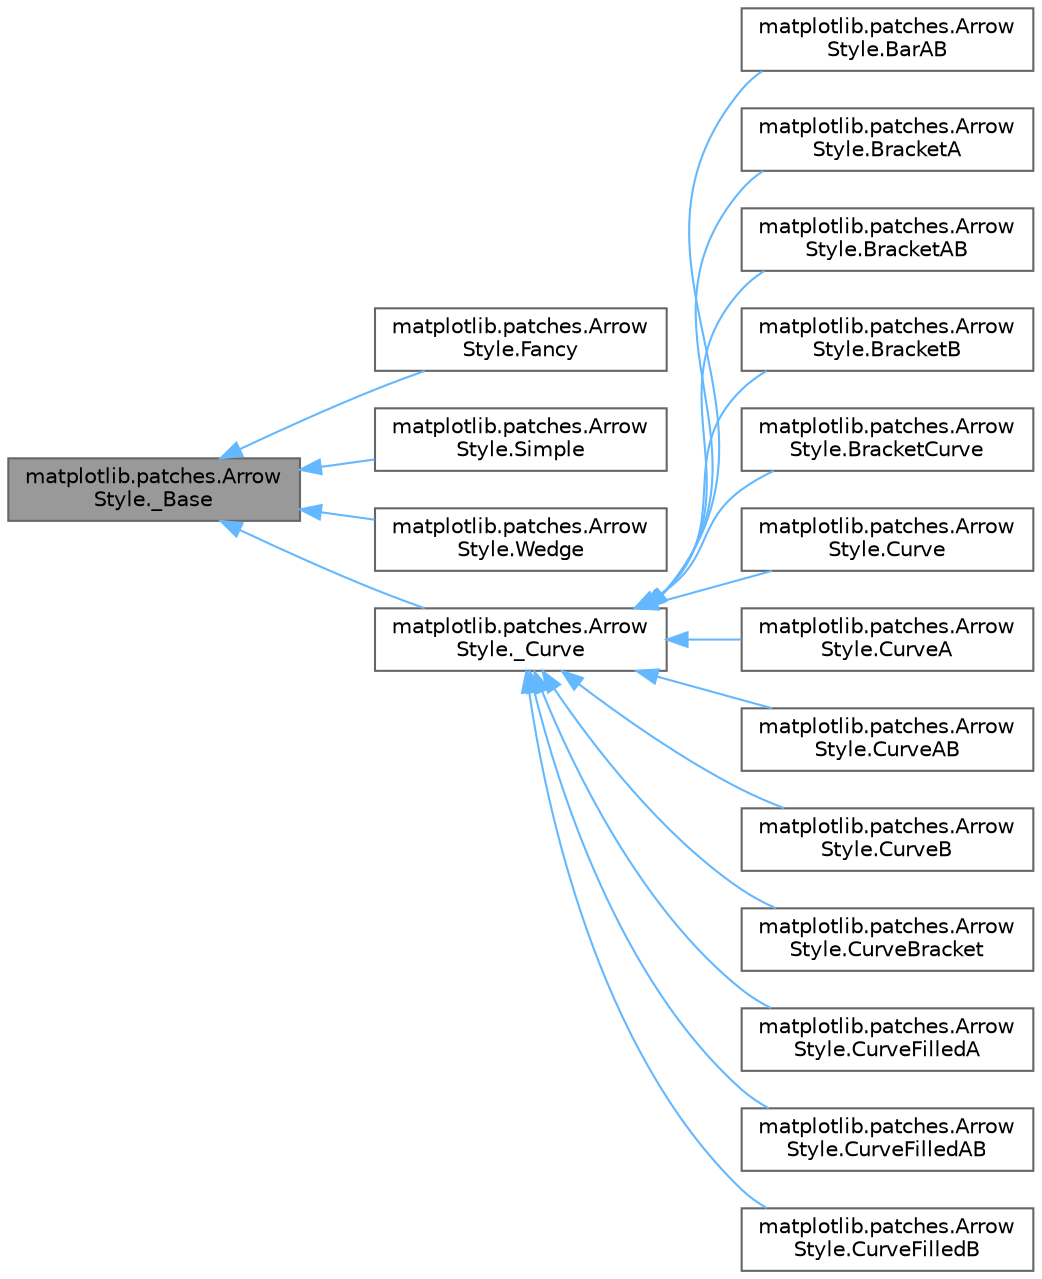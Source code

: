 digraph "matplotlib.patches.ArrowStyle._Base"
{
 // LATEX_PDF_SIZE
  bgcolor="transparent";
  edge [fontname=Helvetica,fontsize=10,labelfontname=Helvetica,labelfontsize=10];
  node [fontname=Helvetica,fontsize=10,shape=box,height=0.2,width=0.4];
  rankdir="LR";
  Node1 [id="Node000001",label="matplotlib.patches.Arrow\lStyle._Base",height=0.2,width=0.4,color="gray40", fillcolor="grey60", style="filled", fontcolor="black",tooltip=" "];
  Node1 -> Node2 [id="edge1_Node000001_Node000002",dir="back",color="steelblue1",style="solid",tooltip=" "];
  Node2 [id="Node000002",label="matplotlib.patches.Arrow\lStyle.Fancy",height=0.2,width=0.4,color="gray40", fillcolor="white", style="filled",URL="$d6/d7a/classmatplotlib_1_1patches_1_1ArrowStyle_1_1Fancy.html",tooltip=" "];
  Node1 -> Node3 [id="edge2_Node000001_Node000003",dir="back",color="steelblue1",style="solid",tooltip=" "];
  Node3 [id="Node000003",label="matplotlib.patches.Arrow\lStyle.Simple",height=0.2,width=0.4,color="gray40", fillcolor="white", style="filled",URL="$d6/d2a/classmatplotlib_1_1patches_1_1ArrowStyle_1_1Simple.html",tooltip=" "];
  Node1 -> Node4 [id="edge3_Node000001_Node000004",dir="back",color="steelblue1",style="solid",tooltip=" "];
  Node4 [id="Node000004",label="matplotlib.patches.Arrow\lStyle.Wedge",height=0.2,width=0.4,color="gray40", fillcolor="white", style="filled",URL="$d4/d13/classmatplotlib_1_1patches_1_1ArrowStyle_1_1Wedge.html",tooltip=" "];
  Node1 -> Node5 [id="edge4_Node000001_Node000005",dir="back",color="steelblue1",style="solid",tooltip=" "];
  Node5 [id="Node000005",label="matplotlib.patches.Arrow\lStyle._Curve",height=0.2,width=0.4,color="gray40", fillcolor="white", style="filled",URL="$d2/df7/classmatplotlib_1_1patches_1_1ArrowStyle_1_1__Curve.html",tooltip=" "];
  Node5 -> Node6 [id="edge5_Node000005_Node000006",dir="back",color="steelblue1",style="solid",tooltip=" "];
  Node6 [id="Node000006",label="matplotlib.patches.Arrow\lStyle.BarAB",height=0.2,width=0.4,color="gray40", fillcolor="white", style="filled",URL="$d0/da1/classmatplotlib_1_1patches_1_1ArrowStyle_1_1BarAB.html",tooltip=" "];
  Node5 -> Node7 [id="edge6_Node000005_Node000007",dir="back",color="steelblue1",style="solid",tooltip=" "];
  Node7 [id="Node000007",label="matplotlib.patches.Arrow\lStyle.BracketA",height=0.2,width=0.4,color="gray40", fillcolor="white", style="filled",URL="$dd/d50/classmatplotlib_1_1patches_1_1ArrowStyle_1_1BracketA.html",tooltip=" "];
  Node5 -> Node8 [id="edge7_Node000005_Node000008",dir="back",color="steelblue1",style="solid",tooltip=" "];
  Node8 [id="Node000008",label="matplotlib.patches.Arrow\lStyle.BracketAB",height=0.2,width=0.4,color="gray40", fillcolor="white", style="filled",URL="$d8/d8a/classmatplotlib_1_1patches_1_1ArrowStyle_1_1BracketAB.html",tooltip=" "];
  Node5 -> Node9 [id="edge8_Node000005_Node000009",dir="back",color="steelblue1",style="solid",tooltip=" "];
  Node9 [id="Node000009",label="matplotlib.patches.Arrow\lStyle.BracketB",height=0.2,width=0.4,color="gray40", fillcolor="white", style="filled",URL="$d1/dd6/classmatplotlib_1_1patches_1_1ArrowStyle_1_1BracketB.html",tooltip=" "];
  Node5 -> Node10 [id="edge9_Node000005_Node000010",dir="back",color="steelblue1",style="solid",tooltip=" "];
  Node10 [id="Node000010",label="matplotlib.patches.Arrow\lStyle.BracketCurve",height=0.2,width=0.4,color="gray40", fillcolor="white", style="filled",URL="$d9/da1/classmatplotlib_1_1patches_1_1ArrowStyle_1_1BracketCurve.html",tooltip=" "];
  Node5 -> Node11 [id="edge10_Node000005_Node000011",dir="back",color="steelblue1",style="solid",tooltip=" "];
  Node11 [id="Node000011",label="matplotlib.patches.Arrow\lStyle.Curve",height=0.2,width=0.4,color="gray40", fillcolor="white", style="filled",URL="$d7/de8/classmatplotlib_1_1patches_1_1ArrowStyle_1_1Curve.html",tooltip=" "];
  Node5 -> Node12 [id="edge11_Node000005_Node000012",dir="back",color="steelblue1",style="solid",tooltip=" "];
  Node12 [id="Node000012",label="matplotlib.patches.Arrow\lStyle.CurveA",height=0.2,width=0.4,color="gray40", fillcolor="white", style="filled",URL="$da/d5d/classmatplotlib_1_1patches_1_1ArrowStyle_1_1CurveA.html",tooltip=" "];
  Node5 -> Node13 [id="edge12_Node000005_Node000013",dir="back",color="steelblue1",style="solid",tooltip=" "];
  Node13 [id="Node000013",label="matplotlib.patches.Arrow\lStyle.CurveAB",height=0.2,width=0.4,color="gray40", fillcolor="white", style="filled",URL="$dc/dda/classmatplotlib_1_1patches_1_1ArrowStyle_1_1CurveAB.html",tooltip=" "];
  Node5 -> Node14 [id="edge13_Node000005_Node000014",dir="back",color="steelblue1",style="solid",tooltip=" "];
  Node14 [id="Node000014",label="matplotlib.patches.Arrow\lStyle.CurveB",height=0.2,width=0.4,color="gray40", fillcolor="white", style="filled",URL="$df/db4/classmatplotlib_1_1patches_1_1ArrowStyle_1_1CurveB.html",tooltip=" "];
  Node5 -> Node15 [id="edge14_Node000005_Node000015",dir="back",color="steelblue1",style="solid",tooltip=" "];
  Node15 [id="Node000015",label="matplotlib.patches.Arrow\lStyle.CurveBracket",height=0.2,width=0.4,color="gray40", fillcolor="white", style="filled",URL="$d6/d3f/classmatplotlib_1_1patches_1_1ArrowStyle_1_1CurveBracket.html",tooltip=" "];
  Node5 -> Node16 [id="edge15_Node000005_Node000016",dir="back",color="steelblue1",style="solid",tooltip=" "];
  Node16 [id="Node000016",label="matplotlib.patches.Arrow\lStyle.CurveFilledA",height=0.2,width=0.4,color="gray40", fillcolor="white", style="filled",URL="$d3/d0d/classmatplotlib_1_1patches_1_1ArrowStyle_1_1CurveFilledA.html",tooltip=" "];
  Node5 -> Node17 [id="edge16_Node000005_Node000017",dir="back",color="steelblue1",style="solid",tooltip=" "];
  Node17 [id="Node000017",label="matplotlib.patches.Arrow\lStyle.CurveFilledAB",height=0.2,width=0.4,color="gray40", fillcolor="white", style="filled",URL="$d9/db2/classmatplotlib_1_1patches_1_1ArrowStyle_1_1CurveFilledAB.html",tooltip=" "];
  Node5 -> Node18 [id="edge17_Node000005_Node000018",dir="back",color="steelblue1",style="solid",tooltip=" "];
  Node18 [id="Node000018",label="matplotlib.patches.Arrow\lStyle.CurveFilledB",height=0.2,width=0.4,color="gray40", fillcolor="white", style="filled",URL="$d9/d7d/classmatplotlib_1_1patches_1_1ArrowStyle_1_1CurveFilledB.html",tooltip=" "];
}
